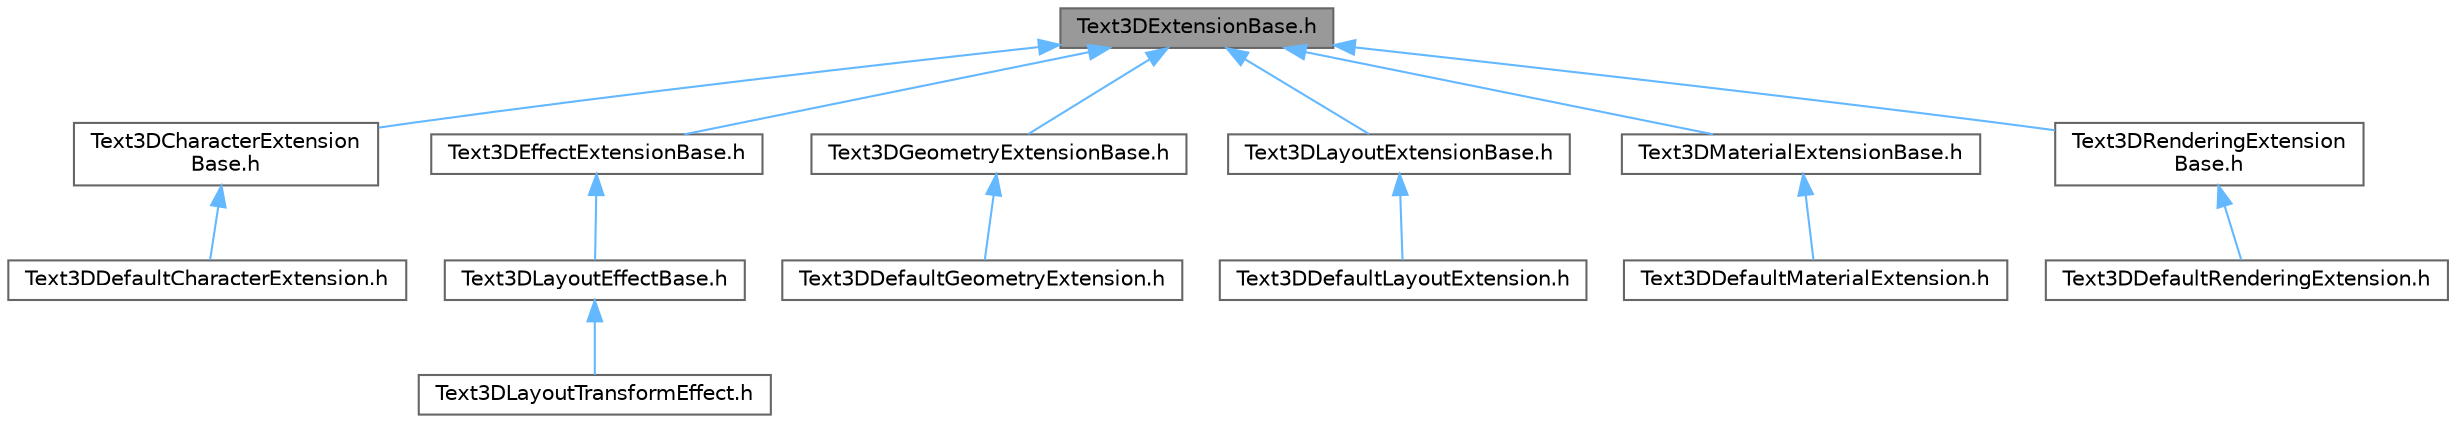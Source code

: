 digraph "Text3DExtensionBase.h"
{
 // INTERACTIVE_SVG=YES
 // LATEX_PDF_SIZE
  bgcolor="transparent";
  edge [fontname=Helvetica,fontsize=10,labelfontname=Helvetica,labelfontsize=10];
  node [fontname=Helvetica,fontsize=10,shape=box,height=0.2,width=0.4];
  Node1 [id="Node000001",label="Text3DExtensionBase.h",height=0.2,width=0.4,color="gray40", fillcolor="grey60", style="filled", fontcolor="black",tooltip=" "];
  Node1 -> Node2 [id="edge1_Node000001_Node000002",dir="back",color="steelblue1",style="solid",tooltip=" "];
  Node2 [id="Node000002",label="Text3DCharacterExtension\lBase.h",height=0.2,width=0.4,color="grey40", fillcolor="white", style="filled",URL="$d2/d76/Text3DCharacterExtensionBase_8h.html",tooltip=" "];
  Node2 -> Node3 [id="edge2_Node000002_Node000003",dir="back",color="steelblue1",style="solid",tooltip=" "];
  Node3 [id="Node000003",label="Text3DDefaultCharacterExtension.h",height=0.2,width=0.4,color="grey40", fillcolor="white", style="filled",URL="$d9/db0/Text3DDefaultCharacterExtension_8h.html",tooltip=" "];
  Node1 -> Node4 [id="edge3_Node000001_Node000004",dir="back",color="steelblue1",style="solid",tooltip=" "];
  Node4 [id="Node000004",label="Text3DEffectExtensionBase.h",height=0.2,width=0.4,color="grey40", fillcolor="white", style="filled",URL="$de/d0a/Text3DEffectExtensionBase_8h.html",tooltip=" "];
  Node4 -> Node5 [id="edge4_Node000004_Node000005",dir="back",color="steelblue1",style="solid",tooltip=" "];
  Node5 [id="Node000005",label="Text3DLayoutEffectBase.h",height=0.2,width=0.4,color="grey40", fillcolor="white", style="filled",URL="$d7/da5/Text3DLayoutEffectBase_8h.html",tooltip=" "];
  Node5 -> Node6 [id="edge5_Node000005_Node000006",dir="back",color="steelblue1",style="solid",tooltip=" "];
  Node6 [id="Node000006",label="Text3DLayoutTransformEffect.h",height=0.2,width=0.4,color="grey40", fillcolor="white", style="filled",URL="$dc/ddb/Text3DLayoutTransformEffect_8h.html",tooltip=" "];
  Node1 -> Node7 [id="edge6_Node000001_Node000007",dir="back",color="steelblue1",style="solid",tooltip=" "];
  Node7 [id="Node000007",label="Text3DGeometryExtensionBase.h",height=0.2,width=0.4,color="grey40", fillcolor="white", style="filled",URL="$db/d8f/Text3DGeometryExtensionBase_8h.html",tooltip=" "];
  Node7 -> Node8 [id="edge7_Node000007_Node000008",dir="back",color="steelblue1",style="solid",tooltip=" "];
  Node8 [id="Node000008",label="Text3DDefaultGeometryExtension.h",height=0.2,width=0.4,color="grey40", fillcolor="white", style="filled",URL="$de/db9/Text3DDefaultGeometryExtension_8h.html",tooltip=" "];
  Node1 -> Node9 [id="edge8_Node000001_Node000009",dir="back",color="steelblue1",style="solid",tooltip=" "];
  Node9 [id="Node000009",label="Text3DLayoutExtensionBase.h",height=0.2,width=0.4,color="grey40", fillcolor="white", style="filled",URL="$d9/dad/Text3DLayoutExtensionBase_8h.html",tooltip=" "];
  Node9 -> Node10 [id="edge9_Node000009_Node000010",dir="back",color="steelblue1",style="solid",tooltip=" "];
  Node10 [id="Node000010",label="Text3DDefaultLayoutExtension.h",height=0.2,width=0.4,color="grey40", fillcolor="white", style="filled",URL="$df/dd8/Text3DDefaultLayoutExtension_8h.html",tooltip=" "];
  Node1 -> Node11 [id="edge10_Node000001_Node000011",dir="back",color="steelblue1",style="solid",tooltip=" "];
  Node11 [id="Node000011",label="Text3DMaterialExtensionBase.h",height=0.2,width=0.4,color="grey40", fillcolor="white", style="filled",URL="$d0/d98/Text3DMaterialExtensionBase_8h.html",tooltip=" "];
  Node11 -> Node12 [id="edge11_Node000011_Node000012",dir="back",color="steelblue1",style="solid",tooltip=" "];
  Node12 [id="Node000012",label="Text3DDefaultMaterialExtension.h",height=0.2,width=0.4,color="grey40", fillcolor="white", style="filled",URL="$d5/dbf/Text3DDefaultMaterialExtension_8h.html",tooltip=" "];
  Node1 -> Node13 [id="edge12_Node000001_Node000013",dir="back",color="steelblue1",style="solid",tooltip=" "];
  Node13 [id="Node000013",label="Text3DRenderingExtension\lBase.h",height=0.2,width=0.4,color="grey40", fillcolor="white", style="filled",URL="$d7/d13/Text3DRenderingExtensionBase_8h.html",tooltip=" "];
  Node13 -> Node14 [id="edge13_Node000013_Node000014",dir="back",color="steelblue1",style="solid",tooltip=" "];
  Node14 [id="Node000014",label="Text3DDefaultRenderingExtension.h",height=0.2,width=0.4,color="grey40", fillcolor="white", style="filled",URL="$d4/d5a/Text3DDefaultRenderingExtension_8h.html",tooltip=" "];
}
